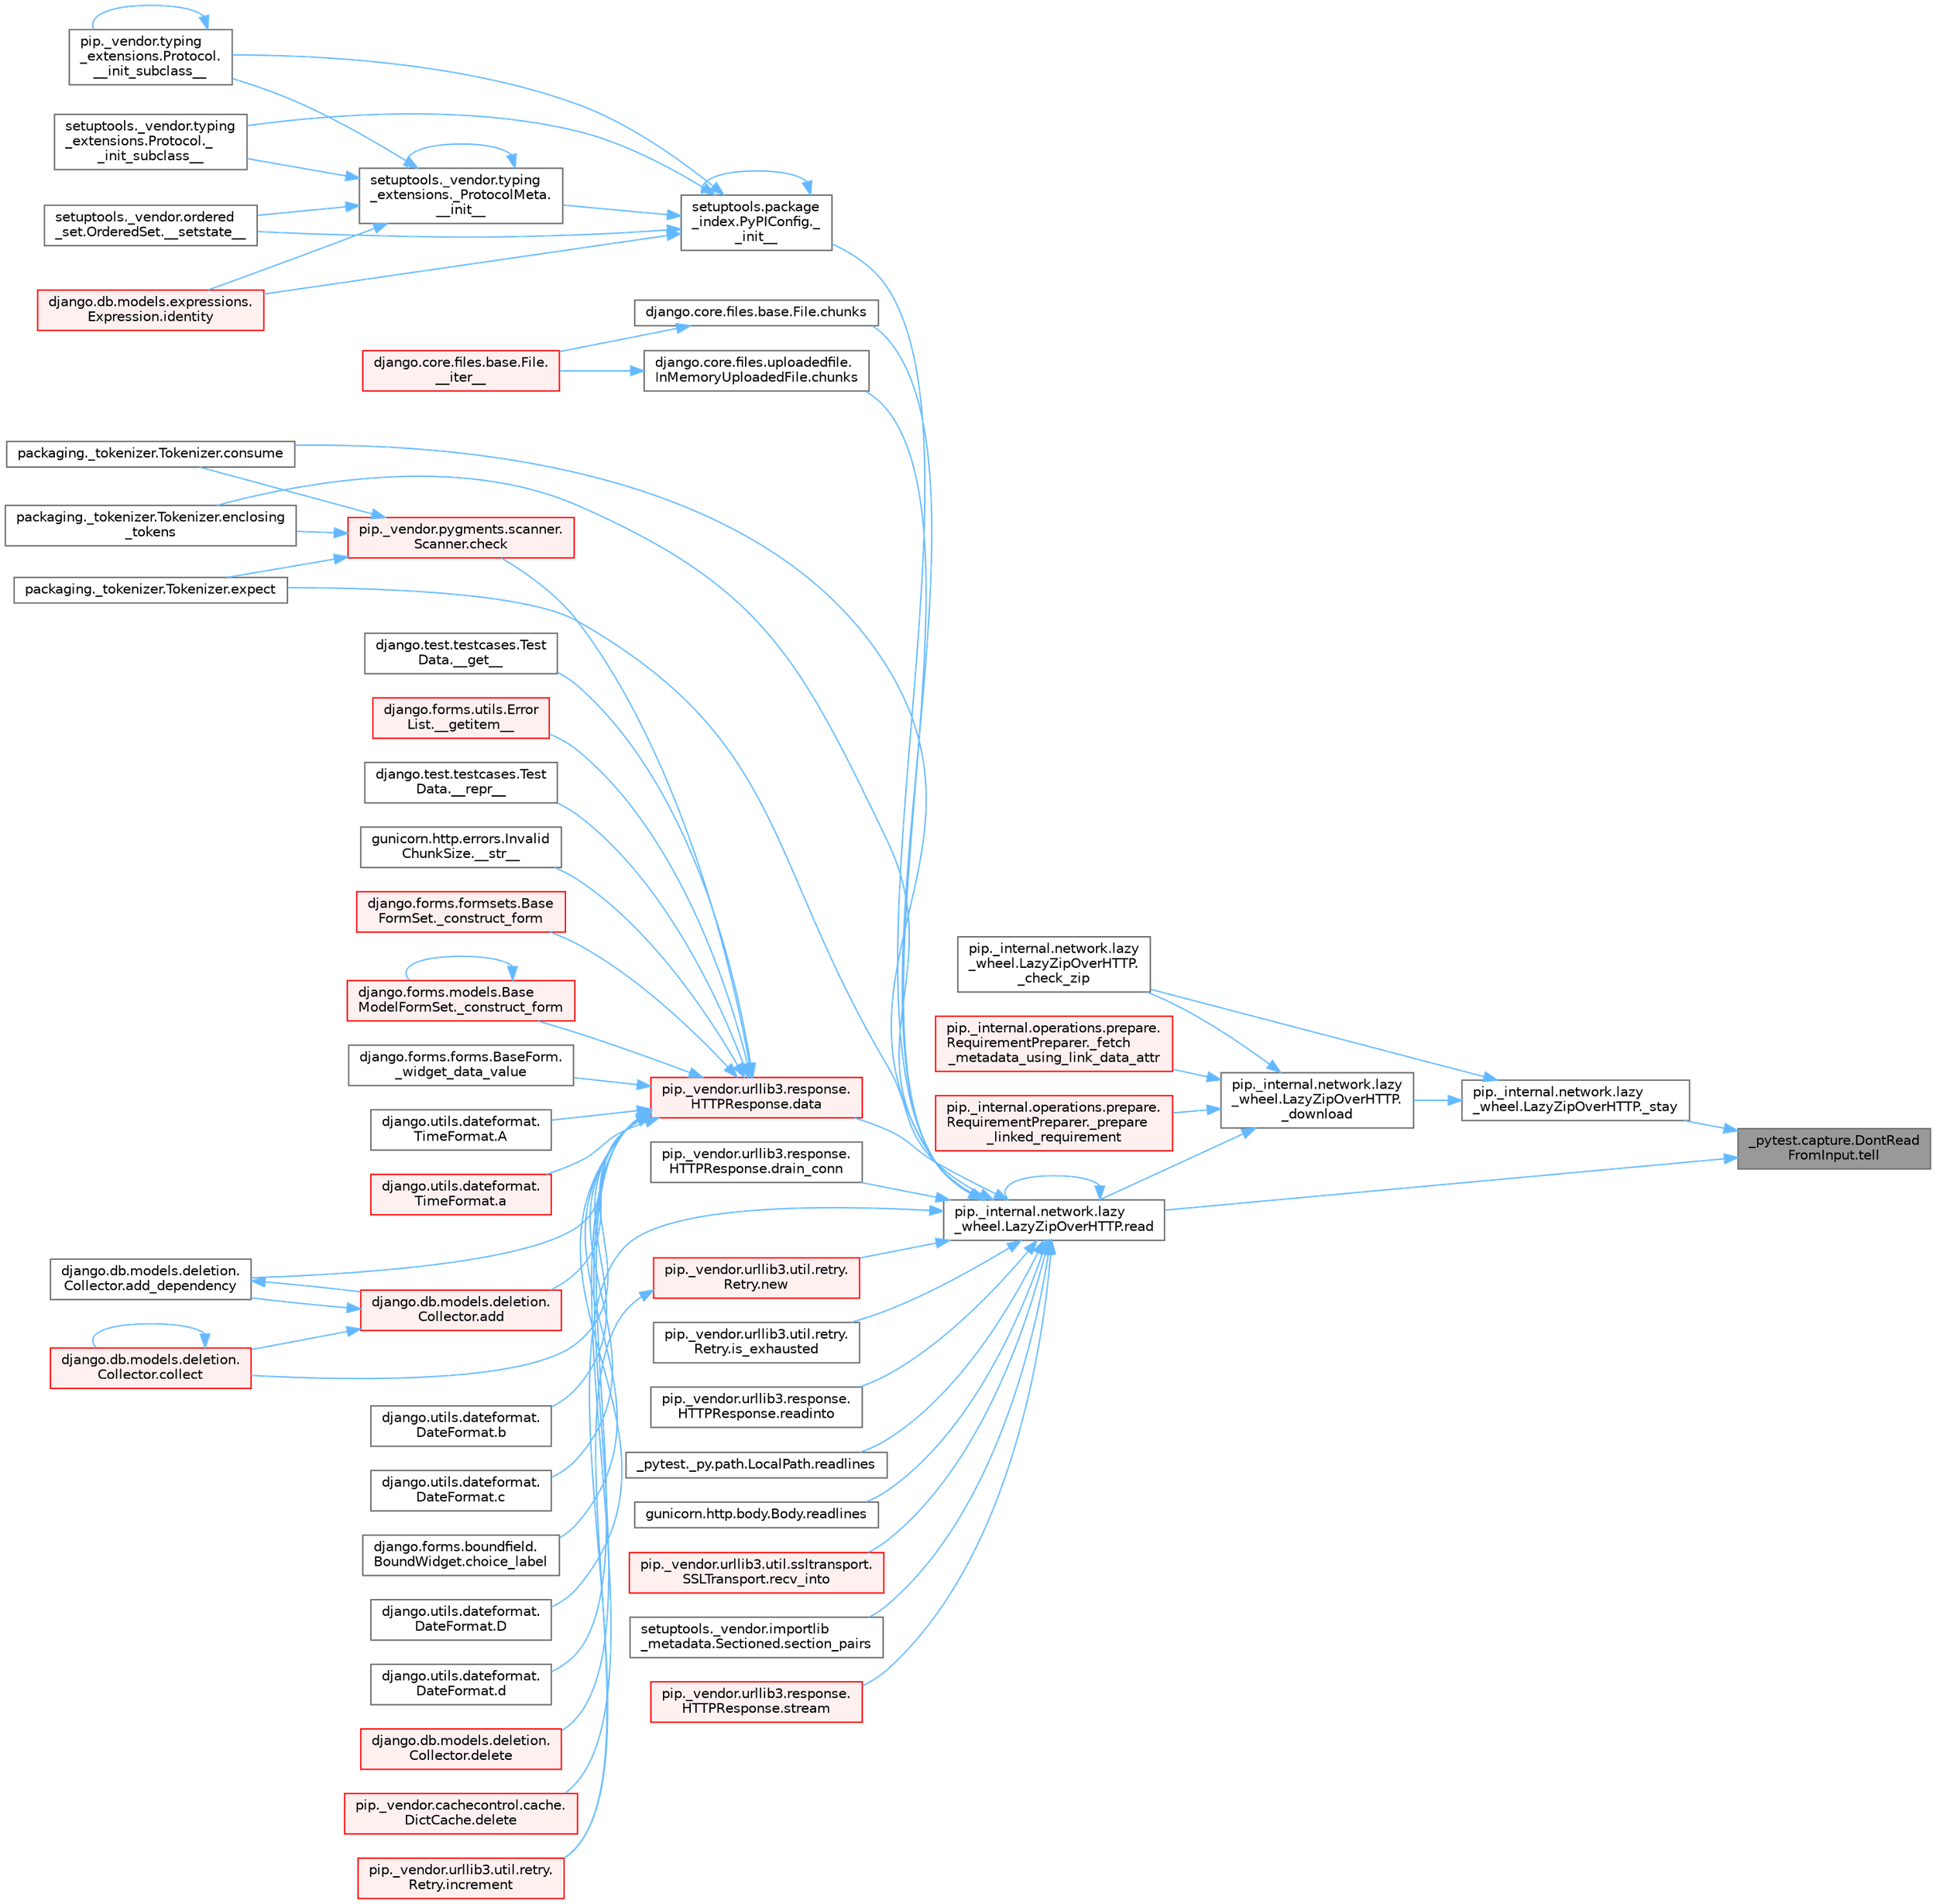 digraph "_pytest.capture.DontReadFromInput.tell"
{
 // LATEX_PDF_SIZE
  bgcolor="transparent";
  edge [fontname=Helvetica,fontsize=10,labelfontname=Helvetica,labelfontsize=10];
  node [fontname=Helvetica,fontsize=10,shape=box,height=0.2,width=0.4];
  rankdir="RL";
  Node1 [id="Node000001",label="_pytest.capture.DontRead\lFromInput.tell",height=0.2,width=0.4,color="gray40", fillcolor="grey60", style="filled", fontcolor="black",tooltip=" "];
  Node1 -> Node2 [id="edge1_Node000001_Node000002",dir="back",color="steelblue1",style="solid",tooltip=" "];
  Node2 [id="Node000002",label="pip._internal.network.lazy\l_wheel.LazyZipOverHTTP._stay",height=0.2,width=0.4,color="grey40", fillcolor="white", style="filled",URL="$classpip_1_1__internal_1_1network_1_1lazy__wheel_1_1_lazy_zip_over_h_t_t_p.html#a757f463c119369d7ac94764fa5d8b053",tooltip=" "];
  Node2 -> Node3 [id="edge2_Node000002_Node000003",dir="back",color="steelblue1",style="solid",tooltip=" "];
  Node3 [id="Node000003",label="pip._internal.network.lazy\l_wheel.LazyZipOverHTTP.\l_check_zip",height=0.2,width=0.4,color="grey40", fillcolor="white", style="filled",URL="$classpip_1_1__internal_1_1network_1_1lazy__wheel_1_1_lazy_zip_over_h_t_t_p.html#a488556c04cae72e3be28c1c04bf96667",tooltip=" "];
  Node2 -> Node4 [id="edge3_Node000002_Node000004",dir="back",color="steelblue1",style="solid",tooltip=" "];
  Node4 [id="Node000004",label="pip._internal.network.lazy\l_wheel.LazyZipOverHTTP.\l_download",height=0.2,width=0.4,color="grey40", fillcolor="white", style="filled",URL="$classpip_1_1__internal_1_1network_1_1lazy__wheel_1_1_lazy_zip_over_h_t_t_p.html#ad2434541dbceb1d56f3982d08a80a3ad",tooltip=" "];
  Node4 -> Node3 [id="edge4_Node000004_Node000003",dir="back",color="steelblue1",style="solid",tooltip=" "];
  Node4 -> Node5 [id="edge5_Node000004_Node000005",dir="back",color="steelblue1",style="solid",tooltip=" "];
  Node5 [id="Node000005",label="pip._internal.operations.prepare.\lRequirementPreparer._fetch\l_metadata_using_link_data_attr",height=0.2,width=0.4,color="red", fillcolor="#FFF0F0", style="filled",URL="$classpip_1_1__internal_1_1operations_1_1prepare_1_1_requirement_preparer.html#ae92578e6f2df74e25027d8f7ff89c0ce",tooltip=" "];
  Node4 -> Node8 [id="edge6_Node000004_Node000008",dir="back",color="steelblue1",style="solid",tooltip=" "];
  Node8 [id="Node000008",label="pip._internal.operations.prepare.\lRequirementPreparer._prepare\l_linked_requirement",height=0.2,width=0.4,color="red", fillcolor="#FFF0F0", style="filled",URL="$classpip_1_1__internal_1_1operations_1_1prepare_1_1_requirement_preparer.html#a1dd825f0089e12140b034ff21ef38093",tooltip=" "];
  Node4 -> Node11 [id="edge7_Node000004_Node000011",dir="back",color="steelblue1",style="solid",tooltip=" "];
  Node11 [id="Node000011",label="pip._internal.network.lazy\l_wheel.LazyZipOverHTTP.read",height=0.2,width=0.4,color="grey40", fillcolor="white", style="filled",URL="$classpip_1_1__internal_1_1network_1_1lazy__wheel_1_1_lazy_zip_over_h_t_t_p.html#adb8837e292941df2568b4de4082ecf19",tooltip=" "];
  Node11 -> Node12 [id="edge8_Node000011_Node000012",dir="back",color="steelblue1",style="solid",tooltip=" "];
  Node12 [id="Node000012",label="setuptools.package\l_index.PyPIConfig._\l_init__",height=0.2,width=0.4,color="grey40", fillcolor="white", style="filled",URL="$classsetuptools_1_1package__index_1_1_py_p_i_config.html#aaaf43ad63ae6fe8ffed0e48774e437b6",tooltip=" "];
  Node12 -> Node13 [id="edge9_Node000012_Node000013",dir="back",color="steelblue1",style="solid",tooltip=" "];
  Node13 [id="Node000013",label="setuptools._vendor.typing\l_extensions._ProtocolMeta.\l__init__",height=0.2,width=0.4,color="grey40", fillcolor="white", style="filled",URL="$classsetuptools_1_1__vendor_1_1typing__extensions_1_1___protocol_meta.html#a7bbaff8ac6d19534b46bca363ee0b43a",tooltip=" "];
  Node13 -> Node13 [id="edge10_Node000013_Node000013",dir="back",color="steelblue1",style="solid",tooltip=" "];
  Node13 -> Node14 [id="edge11_Node000013_Node000014",dir="back",color="steelblue1",style="solid",tooltip=" "];
  Node14 [id="Node000014",label="pip._vendor.typing\l_extensions.Protocol.\l__init_subclass__",height=0.2,width=0.4,color="grey40", fillcolor="white", style="filled",URL="$classpip_1_1__vendor_1_1typing__extensions_1_1_protocol.html#a2916efc86cebb8aba6deb7fd30b33988",tooltip=" "];
  Node14 -> Node14 [id="edge12_Node000014_Node000014",dir="back",color="steelblue1",style="solid",tooltip=" "];
  Node13 -> Node15 [id="edge13_Node000013_Node000015",dir="back",color="steelblue1",style="solid",tooltip=" "];
  Node15 [id="Node000015",label="setuptools._vendor.typing\l_extensions.Protocol._\l_init_subclass__",height=0.2,width=0.4,color="grey40", fillcolor="white", style="filled",URL="$classsetuptools_1_1__vendor_1_1typing__extensions_1_1_protocol.html#ac6cbebc092a4724ab3704c5334059874",tooltip=" "];
  Node13 -> Node16 [id="edge14_Node000013_Node000016",dir="back",color="steelblue1",style="solid",tooltip=" "];
  Node16 [id="Node000016",label="setuptools._vendor.ordered\l_set.OrderedSet.__setstate__",height=0.2,width=0.4,color="grey40", fillcolor="white", style="filled",URL="$classsetuptools_1_1__vendor_1_1ordered__set_1_1_ordered_set.html#aa7f7de9d987829525d06db565fe1b4a1",tooltip=" "];
  Node13 -> Node17 [id="edge15_Node000013_Node000017",dir="back",color="steelblue1",style="solid",tooltip=" "];
  Node17 [id="Node000017",label="django.db.models.expressions.\lExpression.identity",height=0.2,width=0.4,color="red", fillcolor="#FFF0F0", style="filled",URL="$classdjango_1_1db_1_1models_1_1expressions_1_1_expression.html#a10048810b5eb8641acf3bc150731b925",tooltip=" "];
  Node12 -> Node12 [id="edge16_Node000012_Node000012",dir="back",color="steelblue1",style="solid",tooltip=" "];
  Node12 -> Node14 [id="edge17_Node000012_Node000014",dir="back",color="steelblue1",style="solid",tooltip=" "];
  Node12 -> Node15 [id="edge18_Node000012_Node000015",dir="back",color="steelblue1",style="solid",tooltip=" "];
  Node12 -> Node16 [id="edge19_Node000012_Node000016",dir="back",color="steelblue1",style="solid",tooltip=" "];
  Node12 -> Node17 [id="edge20_Node000012_Node000017",dir="back",color="steelblue1",style="solid",tooltip=" "];
  Node11 -> Node44 [id="edge21_Node000011_Node000044",dir="back",color="steelblue1",style="solid",tooltip=" "];
  Node44 [id="Node000044",label="django.core.files.base.File.chunks",height=0.2,width=0.4,color="grey40", fillcolor="white", style="filled",URL="$classdjango_1_1core_1_1files_1_1base_1_1_file.html#ad17ccdad55ee2a18e7b9e3911ee8ebcb",tooltip=" "];
  Node44 -> Node45 [id="edge22_Node000044_Node000045",dir="back",color="steelblue1",style="solid",tooltip=" "];
  Node45 [id="Node000045",label="django.core.files.base.File.\l__iter__",height=0.2,width=0.4,color="red", fillcolor="#FFF0F0", style="filled",URL="$classdjango_1_1core_1_1files_1_1base_1_1_file.html#a94e9f6e2b4daf2db37d08c11ec8a4a7e",tooltip=" "];
  Node11 -> Node48 [id="edge23_Node000011_Node000048",dir="back",color="steelblue1",style="solid",tooltip=" "];
  Node48 [id="Node000048",label="django.core.files.uploadedfile.\lInMemoryUploadedFile.chunks",height=0.2,width=0.4,color="grey40", fillcolor="white", style="filled",URL="$classdjango_1_1core_1_1files_1_1uploadedfile_1_1_in_memory_uploaded_file.html#adc0e015945bc5d33673ec1d0f2b73074",tooltip=" "];
  Node48 -> Node45 [id="edge24_Node000048_Node000045",dir="back",color="steelblue1",style="solid",tooltip=" "];
  Node11 -> Node49 [id="edge25_Node000011_Node000049",dir="back",color="steelblue1",style="solid",tooltip=" "];
  Node49 [id="Node000049",label="packaging._tokenizer.Tokenizer.consume",height=0.2,width=0.4,color="grey40", fillcolor="white", style="filled",URL="$classpackaging_1_1__tokenizer_1_1_tokenizer.html#aff74eaccaae690982aaaba5cb9a4d051",tooltip=" "];
  Node11 -> Node50 [id="edge26_Node000011_Node000050",dir="back",color="steelblue1",style="solid",tooltip=" "];
  Node50 [id="Node000050",label="pip._vendor.urllib3.response.\lHTTPResponse.data",height=0.2,width=0.4,color="red", fillcolor="#FFF0F0", style="filled",URL="$classpip_1_1__vendor_1_1urllib3_1_1response_1_1_h_t_t_p_response.html#abf3c538704803faf453331b0031f3bdd",tooltip=" "];
  Node50 -> Node51 [id="edge27_Node000050_Node000051",dir="back",color="steelblue1",style="solid",tooltip=" "];
  Node51 [id="Node000051",label="django.test.testcases.Test\lData.__get__",height=0.2,width=0.4,color="grey40", fillcolor="white", style="filled",URL="$classdjango_1_1test_1_1testcases_1_1_test_data.html#a6b90c1a9262cf266d34b5e5faa257454",tooltip=" "];
  Node50 -> Node52 [id="edge28_Node000050_Node000052",dir="back",color="steelblue1",style="solid",tooltip=" "];
  Node52 [id="Node000052",label="django.forms.utils.Error\lList.__getitem__",height=0.2,width=0.4,color="red", fillcolor="#FFF0F0", style="filled",URL="$classdjango_1_1forms_1_1utils_1_1_error_list.html#a2e2a77de3202d50ed650ac677fc03b24",tooltip=" "];
  Node50 -> Node113 [id="edge29_Node000050_Node000113",dir="back",color="steelblue1",style="solid",tooltip=" "];
  Node113 [id="Node000113",label="django.test.testcases.Test\lData.__repr__",height=0.2,width=0.4,color="grey40", fillcolor="white", style="filled",URL="$classdjango_1_1test_1_1testcases_1_1_test_data.html#afdff675b2003e7c32b6eccee739f936d",tooltip=" "];
  Node50 -> Node114 [id="edge30_Node000050_Node000114",dir="back",color="steelblue1",style="solid",tooltip=" "];
  Node114 [id="Node000114",label="gunicorn.http.errors.Invalid\lChunkSize.__str__",height=0.2,width=0.4,color="grey40", fillcolor="white", style="filled",URL="$classgunicorn_1_1http_1_1errors_1_1_invalid_chunk_size.html#ad3e2302a318e7c6532a3845dd0d9ab08",tooltip=" "];
  Node50 -> Node115 [id="edge31_Node000050_Node000115",dir="back",color="steelblue1",style="solid",tooltip=" "];
  Node115 [id="Node000115",label="django.forms.formsets.Base\lFormSet._construct_form",height=0.2,width=0.4,color="red", fillcolor="#FFF0F0", style="filled",URL="$classdjango_1_1forms_1_1formsets_1_1_base_form_set.html#a4a92b0779a5f5964325e73f9c8521fe8",tooltip=" "];
  Node50 -> Node1883 [id="edge32_Node000050_Node001883",dir="back",color="steelblue1",style="solid",tooltip=" "];
  Node1883 [id="Node001883",label="django.forms.models.Base\lModelFormSet._construct_form",height=0.2,width=0.4,color="red", fillcolor="#FFF0F0", style="filled",URL="$classdjango_1_1forms_1_1models_1_1_base_model_form_set.html#a2318f52c4f2963f7674c8e15e2f3c324",tooltip=" "];
  Node1883 -> Node1883 [id="edge33_Node001883_Node001883",dir="back",color="steelblue1",style="solid",tooltip=" "];
  Node50 -> Node672 [id="edge34_Node000050_Node000672",dir="back",color="steelblue1",style="solid",tooltip=" "];
  Node672 [id="Node000672",label="django.forms.forms.BaseForm.\l_widget_data_value",height=0.2,width=0.4,color="grey40", fillcolor="white", style="filled",URL="$classdjango_1_1forms_1_1forms_1_1_base_form.html#a237e69a267c76deaa1f2bb226b221391",tooltip=" "];
  Node50 -> Node2529 [id="edge35_Node000050_Node002529",dir="back",color="steelblue1",style="solid",tooltip=" "];
  Node2529 [id="Node002529",label="django.utils.dateformat.\lTimeFormat.A",height=0.2,width=0.4,color="grey40", fillcolor="white", style="filled",URL="$classdjango_1_1utils_1_1dateformat_1_1_time_format.html#a898c46892be32ae0b87cb43c4fae59be",tooltip=" "];
  Node50 -> Node2530 [id="edge36_Node000050_Node002530",dir="back",color="steelblue1",style="solid",tooltip=" "];
  Node2530 [id="Node002530",label="django.utils.dateformat.\lTimeFormat.a",height=0.2,width=0.4,color="red", fillcolor="#FFF0F0", style="filled",URL="$classdjango_1_1utils_1_1dateformat_1_1_time_format.html#a409404e03f8dee0ca4d78182bf1e0deb",tooltip=" "];
  Node50 -> Node2532 [id="edge37_Node000050_Node002532",dir="back",color="steelblue1",style="solid",tooltip=" "];
  Node2532 [id="Node002532",label="django.db.models.deletion.\lCollector.add",height=0.2,width=0.4,color="red", fillcolor="#FFF0F0", style="filled",URL="$classdjango_1_1db_1_1models_1_1deletion_1_1_collector.html#a92a25e9aef2930eb72e650f4e05abd18",tooltip=" "];
  Node2532 -> Node2533 [id="edge38_Node002532_Node002533",dir="back",color="steelblue1",style="solid",tooltip=" "];
  Node2533 [id="Node002533",label="django.db.models.deletion.\lCollector.add_dependency",height=0.2,width=0.4,color="grey40", fillcolor="white", style="filled",URL="$classdjango_1_1db_1_1models_1_1deletion_1_1_collector.html#a574d0f3a7a5934549fdb9a7db96db1ef",tooltip=" "];
  Node2533 -> Node2532 [id="edge39_Node002533_Node002532",dir="back",color="steelblue1",style="solid",tooltip=" "];
  Node2532 -> Node183 [id="edge40_Node002532_Node000183",dir="back",color="steelblue1",style="solid",tooltip=" "];
  Node183 [id="Node000183",label="django.db.models.deletion.\lCollector.collect",height=0.2,width=0.4,color="red", fillcolor="#FFF0F0", style="filled",URL="$classdjango_1_1db_1_1models_1_1deletion_1_1_collector.html#ae6d2a061dcb129755a51ced6ab45edad",tooltip=" "];
  Node183 -> Node183 [id="edge41_Node000183_Node000183",dir="back",color="steelblue1",style="solid",tooltip=" "];
  Node50 -> Node2533 [id="edge42_Node000050_Node002533",dir="back",color="steelblue1",style="solid",tooltip=" "];
  Node50 -> Node2535 [id="edge43_Node000050_Node002535",dir="back",color="steelblue1",style="solid",tooltip=" "];
  Node2535 [id="Node002535",label="django.utils.dateformat.\lDateFormat.b",height=0.2,width=0.4,color="grey40", fillcolor="white", style="filled",URL="$classdjango_1_1utils_1_1dateformat_1_1_date_format.html#a8633e29d9a65ad9829e32de99d9fcd34",tooltip=" "];
  Node50 -> Node2536 [id="edge44_Node000050_Node002536",dir="back",color="steelblue1",style="solid",tooltip=" "];
  Node2536 [id="Node002536",label="django.utils.dateformat.\lDateFormat.c",height=0.2,width=0.4,color="grey40", fillcolor="white", style="filled",URL="$classdjango_1_1utils_1_1dateformat_1_1_date_format.html#ad2ca67d40b05e991817ddd607214eae0",tooltip=" "];
  Node50 -> Node2537 [id="edge45_Node000050_Node002537",dir="back",color="steelblue1",style="solid",tooltip=" "];
  Node2537 [id="Node002537",label="pip._vendor.pygments.scanner.\lScanner.check",height=0.2,width=0.4,color="red", fillcolor="#FFF0F0", style="filled",URL="$classpip_1_1__vendor_1_1pygments_1_1scanner_1_1_scanner.html#a40f26bfe3c57607db66676e8a797a62b",tooltip=" "];
  Node2537 -> Node49 [id="edge46_Node002537_Node000049",dir="back",color="steelblue1",style="solid",tooltip=" "];
  Node2537 -> Node753 [id="edge47_Node002537_Node000753",dir="back",color="steelblue1",style="solid",tooltip=" "];
  Node753 [id="Node000753",label="packaging._tokenizer.Tokenizer.enclosing\l_tokens",height=0.2,width=0.4,color="grey40", fillcolor="white", style="filled",URL="$classpackaging_1_1__tokenizer_1_1_tokenizer.html#a27f8cfa7a5ed91e0cba1923b9b18da3d",tooltip=" "];
  Node2537 -> Node754 [id="edge48_Node002537_Node000754",dir="back",color="steelblue1",style="solid",tooltip=" "];
  Node754 [id="Node000754",label="packaging._tokenizer.Tokenizer.expect",height=0.2,width=0.4,color="grey40", fillcolor="white", style="filled",URL="$classpackaging_1_1__tokenizer_1_1_tokenizer.html#a151b21b99f387eddd422cd0dcf2064dd",tooltip=" "];
  Node50 -> Node2538 [id="edge49_Node000050_Node002538",dir="back",color="steelblue1",style="solid",tooltip=" "];
  Node2538 [id="Node002538",label="django.forms.boundfield.\lBoundWidget.choice_label",height=0.2,width=0.4,color="grey40", fillcolor="white", style="filled",URL="$classdjango_1_1forms_1_1boundfield_1_1_bound_widget.html#a3aec5525486682881c34e1a1ba2a05de",tooltip=" "];
  Node50 -> Node183 [id="edge50_Node000050_Node000183",dir="back",color="steelblue1",style="solid",tooltip=" "];
  Node50 -> Node2539 [id="edge51_Node000050_Node002539",dir="back",color="steelblue1",style="solid",tooltip=" "];
  Node2539 [id="Node002539",label="django.utils.dateformat.\lDateFormat.D",height=0.2,width=0.4,color="grey40", fillcolor="white", style="filled",URL="$classdjango_1_1utils_1_1dateformat_1_1_date_format.html#a002850f733cf8c0a562121f6e228aeb3",tooltip=" "];
  Node50 -> Node2540 [id="edge52_Node000050_Node002540",dir="back",color="steelblue1",style="solid",tooltip=" "];
  Node2540 [id="Node002540",label="django.utils.dateformat.\lDateFormat.d",height=0.2,width=0.4,color="grey40", fillcolor="white", style="filled",URL="$classdjango_1_1utils_1_1dateformat_1_1_date_format.html#a27935d9f37aa434dfb53a482b3bfeefb",tooltip=" "];
  Node50 -> Node2541 [id="edge53_Node000050_Node002541",dir="back",color="steelblue1",style="solid",tooltip=" "];
  Node2541 [id="Node002541",label="django.db.models.deletion.\lCollector.delete",height=0.2,width=0.4,color="red", fillcolor="#FFF0F0", style="filled",URL="$classdjango_1_1db_1_1models_1_1deletion_1_1_collector.html#aabaf91f3931f344113179c2f8f94686b",tooltip=" "];
  Node50 -> Node2542 [id="edge54_Node000050_Node002542",dir="back",color="steelblue1",style="solid",tooltip=" "];
  Node2542 [id="Node002542",label="pip._vendor.cachecontrol.cache.\lDictCache.delete",height=0.2,width=0.4,color="red", fillcolor="#FFF0F0", style="filled",URL="$classpip_1_1__vendor_1_1cachecontrol_1_1cache_1_1_dict_cache.html#a3066e8b602136e391823cc137becf98f",tooltip=" "];
  Node11 -> Node752 [id="edge55_Node000011_Node000752",dir="back",color="steelblue1",style="solid",tooltip=" "];
  Node752 [id="Node000752",label="pip._vendor.urllib3.response.\lHTTPResponse.drain_conn",height=0.2,width=0.4,color="grey40", fillcolor="white", style="filled",URL="$classpip_1_1__vendor_1_1urllib3_1_1response_1_1_h_t_t_p_response.html#ad5ca98b71fbb5094f5db062b07b26eb1",tooltip=" "];
  Node11 -> Node753 [id="edge56_Node000011_Node000753",dir="back",color="steelblue1",style="solid",tooltip=" "];
  Node11 -> Node754 [id="edge57_Node000011_Node000754",dir="back",color="steelblue1",style="solid",tooltip=" "];
  Node11 -> Node474 [id="edge58_Node000011_Node000474",dir="back",color="steelblue1",style="solid",tooltip=" "];
  Node474 [id="Node000474",label="pip._vendor.urllib3.util.retry.\lRetry.increment",height=0.2,width=0.4,color="red", fillcolor="#FFF0F0", style="filled",URL="$classpip_1_1__vendor_1_1urllib3_1_1util_1_1retry_1_1_retry.html#a88dd993ccb2ef4b2bfa9ad0571374b12",tooltip=" "];
  Node11 -> Node755 [id="edge59_Node000011_Node000755",dir="back",color="steelblue1",style="solid",tooltip=" "];
  Node755 [id="Node000755",label="pip._vendor.urllib3.util.retry.\lRetry.is_exhausted",height=0.2,width=0.4,color="grey40", fillcolor="white", style="filled",URL="$classpip_1_1__vendor_1_1urllib3_1_1util_1_1retry_1_1_retry.html#ad8d42bd72e35f497daf9a0359560969d",tooltip=" "];
  Node11 -> Node756 [id="edge60_Node000011_Node000756",dir="back",color="steelblue1",style="solid",tooltip=" "];
  Node756 [id="Node000756",label="pip._vendor.urllib3.util.retry.\lRetry.new",height=0.2,width=0.4,color="red", fillcolor="#FFF0F0", style="filled",URL="$classpip_1_1__vendor_1_1urllib3_1_1util_1_1retry_1_1_retry.html#ab806585412b9d9b3c0d882fb4bd8d3c0",tooltip=" "];
  Node756 -> Node474 [id="edge61_Node000756_Node000474",dir="back",color="steelblue1",style="solid",tooltip=" "];
  Node11 -> Node11 [id="edge62_Node000011_Node000011",dir="back",color="steelblue1",style="solid",tooltip=" "];
  Node11 -> Node785 [id="edge63_Node000011_Node000785",dir="back",color="steelblue1",style="solid",tooltip=" "];
  Node785 [id="Node000785",label="pip._vendor.urllib3.response.\lHTTPResponse.readinto",height=0.2,width=0.4,color="grey40", fillcolor="white", style="filled",URL="$classpip_1_1__vendor_1_1urllib3_1_1response_1_1_h_t_t_p_response.html#a0988b6687696efed2e04f897eab47ac4",tooltip=" "];
  Node11 -> Node786 [id="edge64_Node000011_Node000786",dir="back",color="steelblue1",style="solid",tooltip=" "];
  Node786 [id="Node000786",label="_pytest._py.path.LocalPath.readlines",height=0.2,width=0.4,color="grey40", fillcolor="white", style="filled",URL="$class__pytest_1_1__py_1_1path_1_1_local_path.html#ab4ae86092b85919c6d43e793d049c3b3",tooltip=" "];
  Node11 -> Node787 [id="edge65_Node000011_Node000787",dir="back",color="steelblue1",style="solid",tooltip=" "];
  Node787 [id="Node000787",label="gunicorn.http.body.Body.readlines",height=0.2,width=0.4,color="grey40", fillcolor="white", style="filled",URL="$classgunicorn_1_1http_1_1body_1_1_body.html#adfec992d9fa8fbca15e35ea1ad4fae63",tooltip=" "];
  Node11 -> Node788 [id="edge66_Node000011_Node000788",dir="back",color="steelblue1",style="solid",tooltip=" "];
  Node788 [id="Node000788",label="pip._vendor.urllib3.util.ssltransport.\lSSLTransport.recv_into",height=0.2,width=0.4,color="red", fillcolor="#FFF0F0", style="filled",URL="$classpip_1_1__vendor_1_1urllib3_1_1util_1_1ssltransport_1_1_s_s_l_transport.html#a9d8da497d2fe869c1f3f9ad1de30fd0c",tooltip=" "];
  Node11 -> Node789 [id="edge67_Node000011_Node000789",dir="back",color="steelblue1",style="solid",tooltip=" "];
  Node789 [id="Node000789",label="setuptools._vendor.importlib\l_metadata.Sectioned.section_pairs",height=0.2,width=0.4,color="grey40", fillcolor="white", style="filled",URL="$classsetuptools_1_1__vendor_1_1importlib__metadata_1_1_sectioned.html#a1a649cd858c63bbcb2016883995ae6a7",tooltip=" "];
  Node11 -> Node194 [id="edge68_Node000011_Node000194",dir="back",color="steelblue1",style="solid",tooltip=" "];
  Node194 [id="Node000194",label="pip._vendor.urllib3.response.\lHTTPResponse.stream",height=0.2,width=0.4,color="red", fillcolor="#FFF0F0", style="filled",URL="$classpip_1_1__vendor_1_1urllib3_1_1response_1_1_h_t_t_p_response.html#a8d802b25f09dd341838a1d631ffc4f62",tooltip=" "];
  Node1 -> Node11 [id="edge69_Node000001_Node000011",dir="back",color="steelblue1",style="solid",tooltip=" "];
}
